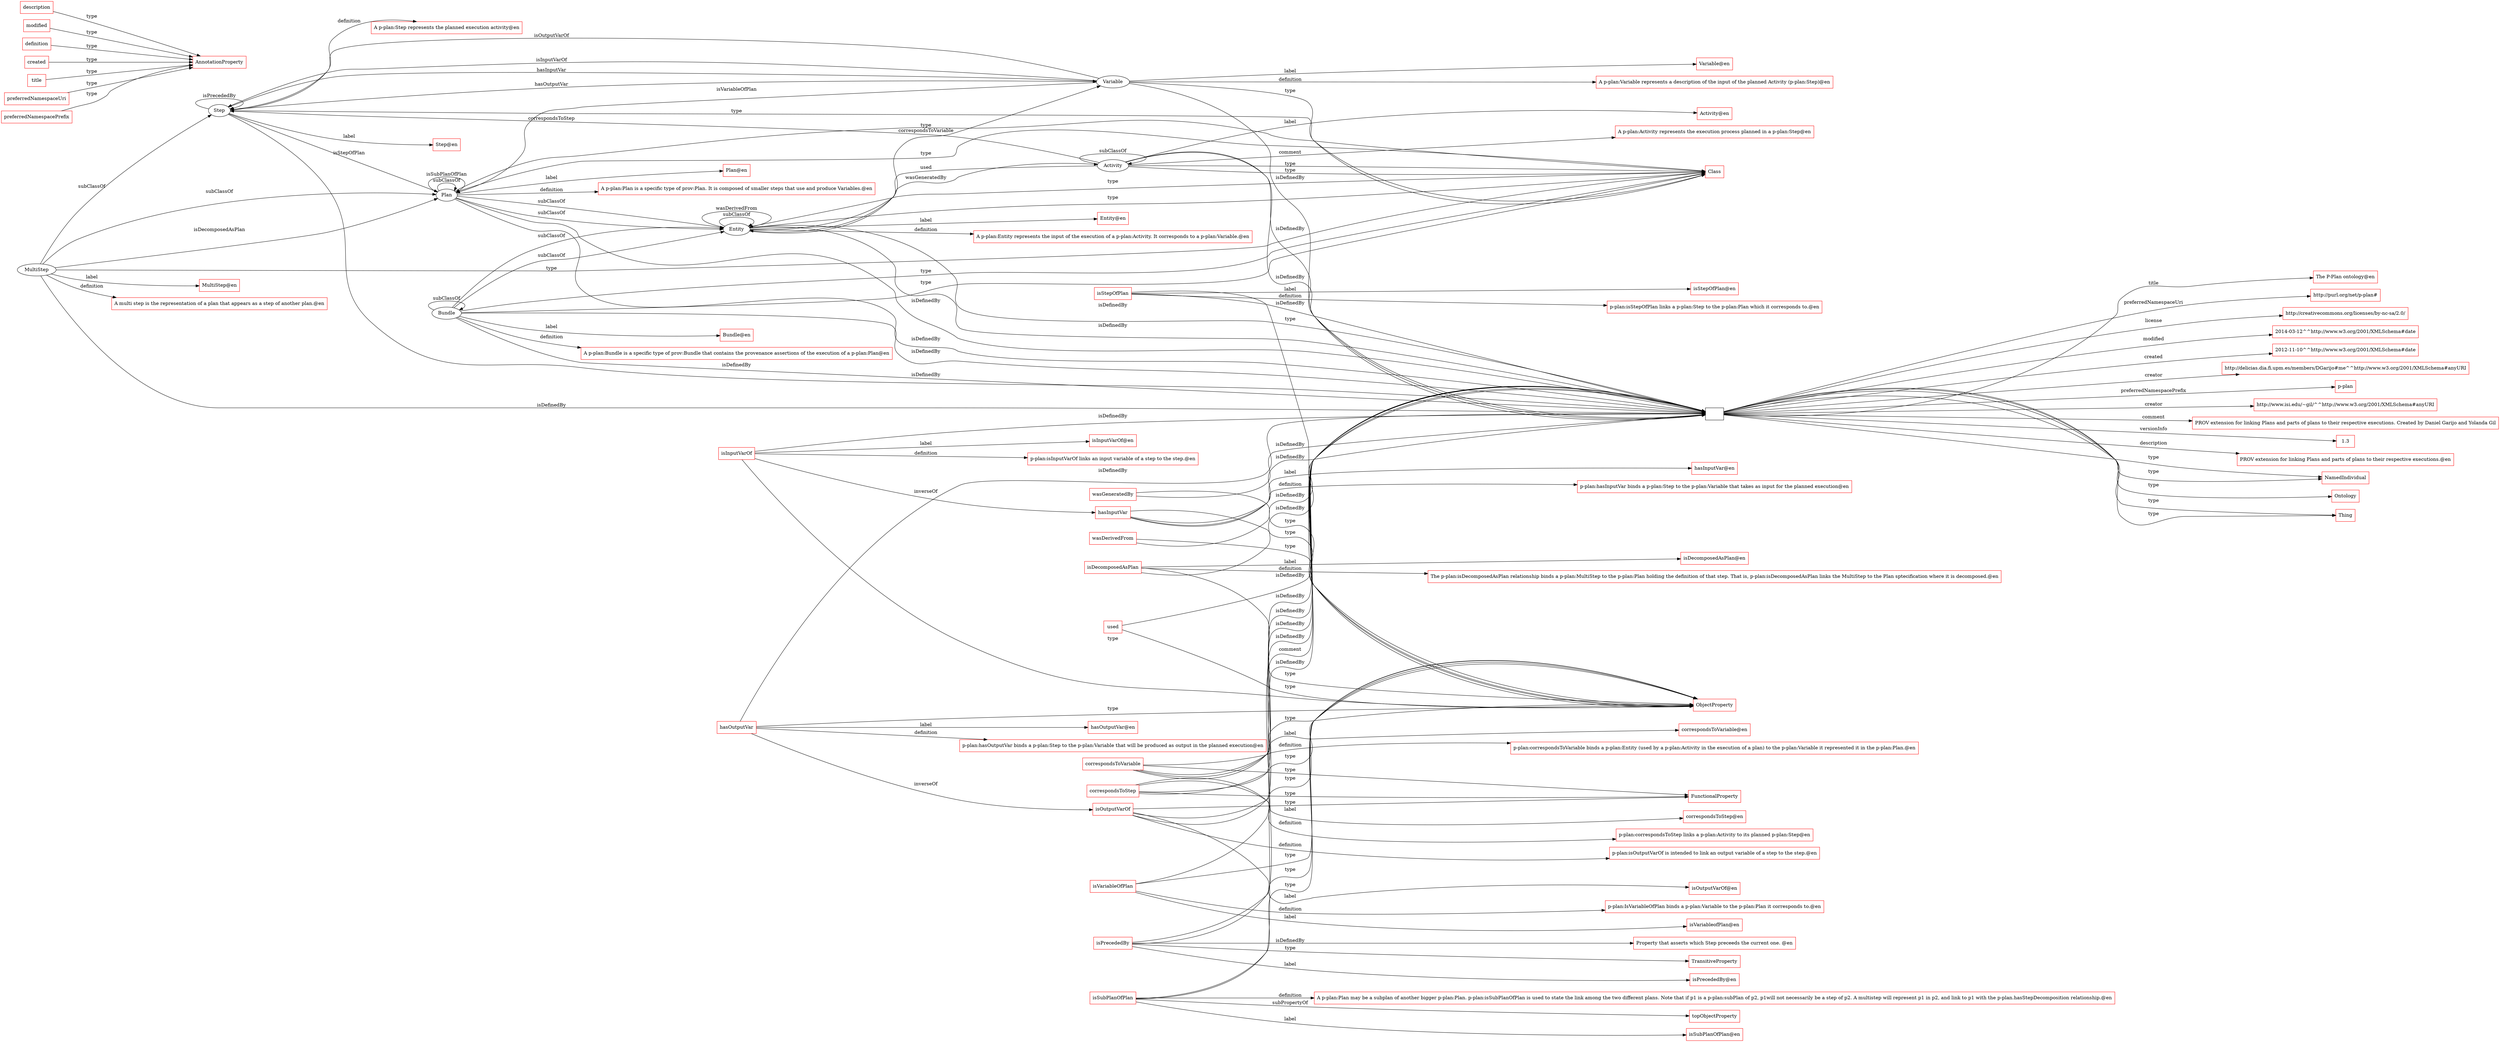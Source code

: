 digraph ar2dtool_diagram { 
rankdir=LR;
size="1000"
node [shape = ellipse, color="black"]; "MultiStep" "Activity" "Step" "Entity" "Bundle" "Bundle" "Entity" "Plan" "Plan" "Activity" "Variable" ; /*classes style*/
node [shape = rectangle, color="black"]; "" "" ; /*individuals style*/
node [shape = rectangle, color="red"]; "Activity@en" "A p-plan:Activity represents the execution process planned in a p-plan:Step@en" "Entity@en" "A p-plan:Entity represents the input of the execution of a p-plan:Activity. It corresponds to a p-plan:Variable.@en" "isStepOfPlan@en" "p-plan:isStepOfPlan links a p-plan:Step to the p-plan:Plan which it corresponds to.@en" "hasInputVar@en" "p-plan:hasInputVar binds a p-plan:Step to the p-plan:Variable that takes as input for the planned execution@en" "isDecomposedAsPlan@en" "The p-plan:isDecomposedAsPlan relationship binds a p-plan:MultiStep to the p-plan:Plan holding the definition of that step. That is, p-plan:isDecomposedAsPlan links the MultiStep to the Plan sptecification where it is decomposed.@en" "correspondsToVariable@en" "p-plan:correspondsToVariable binds a p-plan:Entity (used by a p-plan:Activity in the execution of a plan) to the p-plan:Variable it represented it in the p-plan:Plan.@en" "The P-Plan ontology@en" "http://purl.org/net/p-plan#" "http://creativecommons.org/licenses/by-nc-sa/2.0/" "2014-03-12^^http://www.w3.org/2001/XMLSchema#date" "2012-11-10^^http://www.w3.org/2001/XMLSchema#date" "http://delicias.dia.fi.upm.es/members/DGarijo#me^^http://www.w3.org/2001/XMLSchema#anyURI" "p-plan" "http://www.isi.edu/~gil/^^http://www.w3.org/2001/XMLSchema#anyURI" "PROV extension for linking Plans and parts of plans to their respective executions. Created by Daniel Garijo and Yolanda Gil" "1.3" "PROV extension for linking Plans and parts of plans to their respective executions.@en" "isVariableofPlan@en" "p-plan:IsVariableOfPlan binds a p-plan:Variable to the p-plan:Plan it corresponds to.@en" "isOutputVarOf@en" "p-plan:isOutputVarOf is intended to link an output variable of a step to the step.@en" "Bundle@en" "A p-plan:Bundle is a specific type of prov:Bundle that contains the provenance assertions of the execution of a p-plan:Plan@en" "Plan@en" "A p-plan:Plan is a specific type of prov:Plan. It is composed of smaller steps that use and produce Variables.@en" "MultiStep@en" "A multi step is the representation of a plan that appears as a step of another plan.@en" "Variable@en" "A p-plan:Variable represents a description of the input of the planned Activity (p-plan:Step)@en" "isPrecededBy@en" "Property that asserts which Step preceeds the current one. @en" "isInputVarOf@en" "p-plan:isInputVarOf links an input variable of a step to the step.@en" "Step@en" "A p-plan:Step represents the planned execution activity@en" "hasOutputVar@en" "p-plan:hasOutputVar binds a p-plan:Step to the p-plan:Variable that will be produced as output in the planned execution@en" "correspondsToStep@en" "p-plan:correspondsToStep links a p-plan:Activity to its planned p-plan:Step@en" "isSubPlanOfPlan@en" "A p-plan:Plan may be a subplan of another bigger p-plan:Plan. p-plan:isSubPlanOfPlan is used to state the link among the two different plans. Note that if p1 is a p-plan:subPlan of p2, p1will not necessarily be a step of p2. A multistep will represent p1 in p2, and link to p1 with the p-plan.hasStepDecomposition relationship.@en" ; /*literals style*/
	"Activity" -> "Class" [ label = "type" ];
	"Activity" -> "Activity@en" [ label = "label" ];
	"Activity" -> "Activity" [ label = "subClassOf" ];
	"Activity" -> "A p-plan:Activity represents the execution process planned in a p-plan:Step@en" [ label = "comment" ];
	"Activity" -> "" [ label = "isDefinedBy" ];
	"Entity" -> "Class" [ label = "type" ];
	"Entity" -> "Entity@en" [ label = "label" ];
	"Entity" -> "Entity" [ label = "subClassOf" ];
	"Entity" -> "A p-plan:Entity represents the input of the execution of a p-plan:Activity. It corresponds to a p-plan:Variable.@en" [ label = "definition" ];
	"Entity" -> "" [ label = "isDefinedBy" ];
	"isStepOfPlan" -> "ObjectProperty" [ label = "type" ];
	"isStepOfPlan" -> "isStepOfPlan@en" [ label = "label" ];
	"isStepOfPlan" -> "p-plan:isStepOfPlan links a p-plan:Step to the p-plan:Plan which it corresponds to.@en" [ label = "definition" ];
	"isStepOfPlan" -> "" [ label = "isDefinedBy" ];
	"description" -> "AnnotationProperty" [ label = "type" ];
	"hasInputVar" -> "ObjectProperty" [ label = "type" ];
	"hasInputVar" -> "hasInputVar@en" [ label = "label" ];
	"hasInputVar" -> "p-plan:hasInputVar binds a p-plan:Step to the p-plan:Variable that takes as input for the planned execution@en" [ label = "definition" ];
	"hasInputVar" -> "" [ label = "isDefinedBy" ];
	"used" -> "ObjectProperty" [ label = "type" ];
	"used" -> "" [ label = "isDefinedBy" ];
	"isDecomposedAsPlan" -> "ObjectProperty" [ label = "type" ];
	"isDecomposedAsPlan" -> "isDecomposedAsPlan@en" [ label = "label" ];
	"isDecomposedAsPlan" -> "The p-plan:isDecomposedAsPlan relationship binds a p-plan:MultiStep to the p-plan:Plan holding the definition of that step. That is, p-plan:isDecomposedAsPlan links the MultiStep to the Plan sptecification where it is decomposed.@en" [ label = "definition" ];
	"isDecomposedAsPlan" -> "" [ label = "isDefinedBy" ];
	"modified" -> "AnnotationProperty" [ label = "type" ];
	"Plan" -> "Class" [ label = "type" ];
	"Plan" -> "Entity" [ label = "subClassOf" ];
	"Plan" -> "" [ label = "isDefinedBy" ];
	"correspondsToVariable" -> "ObjectProperty" [ label = "type" ];
	"correspondsToVariable" -> "FunctionalProperty" [ label = "type" ];
	"correspondsToVariable" -> "correspondsToVariable@en" [ label = "label" ];
	"correspondsToVariable" -> "p-plan:correspondsToVariable binds a p-plan:Entity (used by a p-plan:Activity in the execution of a plan) to the p-plan:Variable it represented it in the p-plan:Plan.@en" [ label = "definition" ];
	"correspondsToVariable" -> "" [ label = "isDefinedBy" ];
	"" -> "The P-Plan ontology@en" [ label = "title" ];
	"" -> "http://purl.org/net/p-plan#" [ label = "preferredNamespaceUri" ];
	"" -> "http://creativecommons.org/licenses/by-nc-sa/2.0/" [ label = "license" ];
	"" -> "2014-03-12^^http://www.w3.org/2001/XMLSchema#date" [ label = "modified" ];
	"" -> "2012-11-10^^http://www.w3.org/2001/XMLSchema#date" [ label = "created" ];
	"" -> "http://delicias.dia.fi.upm.es/members/DGarijo#me^^http://www.w3.org/2001/XMLSchema#anyURI" [ label = "creator" ];
	"" -> "p-plan" [ label = "preferredNamespacePrefix" ];
	"" -> "http://www.isi.edu/~gil/^^http://www.w3.org/2001/XMLSchema#anyURI" [ label = "creator" ];
	"" -> "PROV extension for linking Plans and parts of plans to their respective executions. Created by Daniel Garijo and Yolanda Gil" [ label = "comment" ];
	"" -> "NamedIndividual" [ label = "type" ];
	"" -> "Ontology" [ label = "type" ];
	"" -> "1.3" [ label = "versionInfo" ];
	"" -> "PROV extension for linking Plans and parts of plans to their respective executions.@en" [ label = "description" ];
	"" -> "Thing" [ label = "type" ];
	"definition" -> "AnnotationProperty" [ label = "type" ];
	"Bundle" -> "Class" [ label = "type" ];
	"Bundle" -> "Entity" [ label = "subClassOf" ];
	"Bundle" -> "" [ label = "isDefinedBy" ];
	"created" -> "AnnotationProperty" [ label = "type" ];
	"wasDerivedFrom" -> "ObjectProperty" [ label = "type" ];
	"wasDerivedFrom" -> "" [ label = "isDefinedBy" ];
	"isVariableOfPlan" -> "ObjectProperty" [ label = "type" ];
	"isVariableOfPlan" -> "isVariableofPlan@en" [ label = "label" ];
	"isVariableOfPlan" -> "p-plan:IsVariableOfPlan binds a p-plan:Variable to the p-plan:Plan it corresponds to.@en" [ label = "definition" ];
	"isVariableOfPlan" -> "" [ label = "isDefinedBy" ];
	"isOutputVarOf" -> "ObjectProperty" [ label = "type" ];
	"isOutputVarOf" -> "FunctionalProperty" [ label = "type" ];
	"isOutputVarOf" -> "isOutputVarOf@en" [ label = "label" ];
	"isOutputVarOf" -> "p-plan:isOutputVarOf is intended to link an output variable of a step to the step.@en" [ label = "definition" ];
	"isOutputVarOf" -> "" [ label = "isDefinedBy" ];
	"Bundle" -> "Class" [ label = "type" ];
	"Bundle" -> "Bundle@en" [ label = "label" ];
	"Bundle" -> "Entity" [ label = "subClassOf" ];
	"Bundle" -> "Bundle" [ label = "subClassOf" ];
	"Bundle" -> "A p-plan:Bundle is a specific type of prov:Bundle that contains the provenance assertions of the execution of a p-plan:Plan@en" [ label = "definition" ];
	"Bundle" -> "" [ label = "isDefinedBy" ];
	"Plan" -> "Class" [ label = "type" ];
	"Plan" -> "Plan@en" [ label = "label" ];
	"Plan" -> "Entity" [ label = "subClassOf" ];
	"Plan" -> "Plan" [ label = "subClassOf" ];
	"Plan" -> "A p-plan:Plan is a specific type of prov:Plan. It is composed of smaller steps that use and produce Variables.@en" [ label = "definition" ];
	"Plan" -> "" [ label = "isDefinedBy" ];
	"MultiStep" -> "Class" [ label = "type" ];
	"MultiStep" -> "MultiStep@en" [ label = "label" ];
	"MultiStep" -> "Plan" [ label = "subClassOf" ];
	"MultiStep" -> "Step" [ label = "subClassOf" ];
	"MultiStep" -> "A multi step is the representation of a plan that appears as a step of another plan.@en" [ label = "definition" ];
	"MultiStep" -> "" [ label = "isDefinedBy" ];
	"title" -> "AnnotationProperty" [ label = "type" ];
	"Variable" -> "Class" [ label = "type" ];
	"Variable" -> "Variable@en" [ label = "label" ];
	"Variable" -> "A p-plan:Variable represents a description of the input of the planned Activity (p-plan:Step)@en" [ label = "definition" ];
	"Variable" -> "" [ label = "isDefinedBy" ];
	"isPrecededBy" -> "ObjectProperty" [ label = "type" ];
	"isPrecededBy" -> "TransitiveProperty" [ label = "type" ];
	"isPrecededBy" -> "isPrecededBy@en" [ label = "label" ];
	"isPrecededBy" -> "Property that asserts which Step preceeds the current one. @en" [ label = "isDefinedBy" ];
	"isPrecededBy" -> "" [ label = "comment" ];
	"Entity" -> "Class" [ label = "type" ];
	"Entity" -> "" [ label = "isDefinedBy" ];
	"wasGeneratedBy" -> "ObjectProperty" [ label = "type" ];
	"wasGeneratedBy" -> "" [ label = "isDefinedBy" ];
	"isInputVarOf" -> "ObjectProperty" [ label = "type" ];
	"isInputVarOf" -> "isInputVarOf@en" [ label = "label" ];
	"isInputVarOf" -> "p-plan:isInputVarOf links an input variable of a step to the step.@en" [ label = "definition" ];
	"isInputVarOf" -> "" [ label = "isDefinedBy" ];
	"isInputVarOf" -> "hasInputVar" [ label = "inverseOf" ];
	"Step" -> "Class" [ label = "type" ];
	"Step" -> "Step@en" [ label = "label" ];
	"Step" -> "A p-plan:Step represents the planned execution activity@en" [ label = "definition" ];
	"Step" -> "" [ label = "isDefinedBy" ];
	"Activity" -> "Class" [ label = "type" ];
	"Activity" -> "" [ label = "isDefinedBy" ];
	"preferredNamespaceUri" -> "AnnotationProperty" [ label = "type" ];
	"hasOutputVar" -> "ObjectProperty" [ label = "type" ];
	"hasOutputVar" -> "hasOutputVar@en" [ label = "label" ];
	"hasOutputVar" -> "p-plan:hasOutputVar binds a p-plan:Step to the p-plan:Variable that will be produced as output in the planned execution@en" [ label = "definition" ];
	"hasOutputVar" -> "" [ label = "isDefinedBy" ];
	"hasOutputVar" -> "isOutputVarOf" [ label = "inverseOf" ];
	"correspondsToStep" -> "ObjectProperty" [ label = "type" ];
	"correspondsToStep" -> "FunctionalProperty" [ label = "type" ];
	"correspondsToStep" -> "correspondsToStep@en" [ label = "label" ];
	"correspondsToStep" -> "p-plan:correspondsToStep links a p-plan:Activity to its planned p-plan:Step@en" [ label = "definition" ];
	"correspondsToStep" -> "" [ label = "isDefinedBy" ];
	"" -> "Thing" [ label = "type" ];
	"" -> "NamedIndividual" [ label = "type" ];
	"preferredNamespacePrefix" -> "AnnotationProperty" [ label = "type" ];
	"isSubPlanOfPlan" -> "ObjectProperty" [ label = "type" ];
	"isSubPlanOfPlan" -> "isSubPlanOfPlan@en" [ label = "label" ];
	"isSubPlanOfPlan" -> "A p-plan:Plan may be a subplan of another bigger p-plan:Plan. p-plan:isSubPlanOfPlan is used to state the link among the two different plans. Note that if p1 is a p-plan:subPlan of p2, p1will not necessarily be a step of p2. A multistep will represent p1 in p2, and link to p1 with the p-plan.hasStepDecomposition relationship.@en" [ label = "definition" ];
	"isSubPlanOfPlan" -> "" [ label = "isDefinedBy" ];
	"isSubPlanOfPlan" -> "topObjectProperty" [ label = "subPropertyOf" ];
	"Plan" -> "Plan" [ label = "isSubPlanOfPlan" ];
	"Entity" -> "Entity" [ label = "wasDerivedFrom" ];
	"Step" -> "Plan" [ label = "isStepOfPlan" ];
	"Variable" -> "Plan" [ label = "isVariableOfPlan" ];
	"Entity" -> "Activity" [ label = "wasGeneratedBy" ];
	"Step" -> "Variable" [ label = "hasInputVar" ];
	"Step" -> "Step" [ label = "isPrecededBy" ];
	"MultiStep" -> "Plan" [ label = "isDecomposedAsPlan" ];
	"Step" -> "Variable" [ label = "hasOutputVar" ];
	"Activity" -> "Step" [ label = "correspondsToStep" ];
	"Entity" -> "Variable" [ label = "correspondsToVariable" ];
	"Activity" -> "Entity" [ label = "used" ];
	"Variable" -> "Step" [ label = "isOutputVarOf" ];
	"Variable" -> "Step" [ label = "isInputVarOf" ];

}
